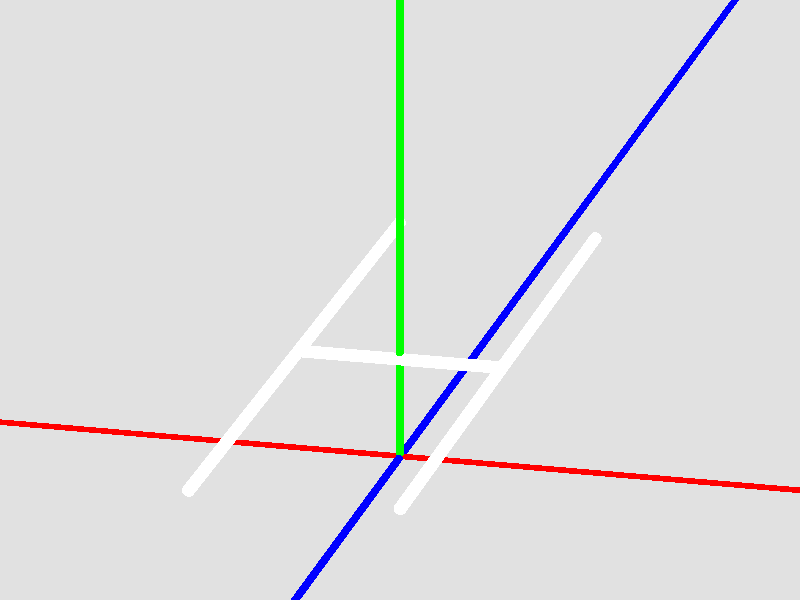 #include "shapes.inc"
#include "colors.inc"
#include "textures.inc"
#include "woods.inc"

/* object {
        Cube 
        scale 0.8 
        pigment { color White }
        }
*/

// 床
object { Plane_XZ pigment { color Gray } }


//object { Cylinder_Z scale 0.1 translate <0.4, 0.2, 0.2> pigment {color White }}

object { 
cylinder { <0.5,0,-2>, <0.5,0,2>, 0.03 }
texture { pigment { color White}}
translate 0.5*y
}

object {
	cylinder { <-0.5,0,-2> ,<-0.5, 0,2>,0.03 }
	texture { pigment {color White }}
	translate 0.5*y
}

object {
	cylinder { <-0.5 ,0.5, 0> , <0.5,0.5,0>,0.03 }
	texture {pigment {color White}}
	
}

// 座標軸
merge {
	object { Cylinder_X scale 0.02 pigment { color Red } }		// x軸
	object { Cylinder_Y scale 0.02 pigment { color Green } }	// y軸
	object { Cylinder_Z scale 0.02 pigment { color Blue } }		// z軸
}

// 背景
background { color LightBlue }

// 照明
light_source {
	<10, 15, -20>			// 照明の位置
	color White*2.0			// 照明光の色
	parallel point_at <0, 0, 0>	// 照射先の位置
}

camera{
	location <10.0, 15.0, -40.0>	// カメラの位置
	look_at	<0.0, 0.80, 0.0>	// 注目先の位置
	angle 5				// カメラの視野角
}